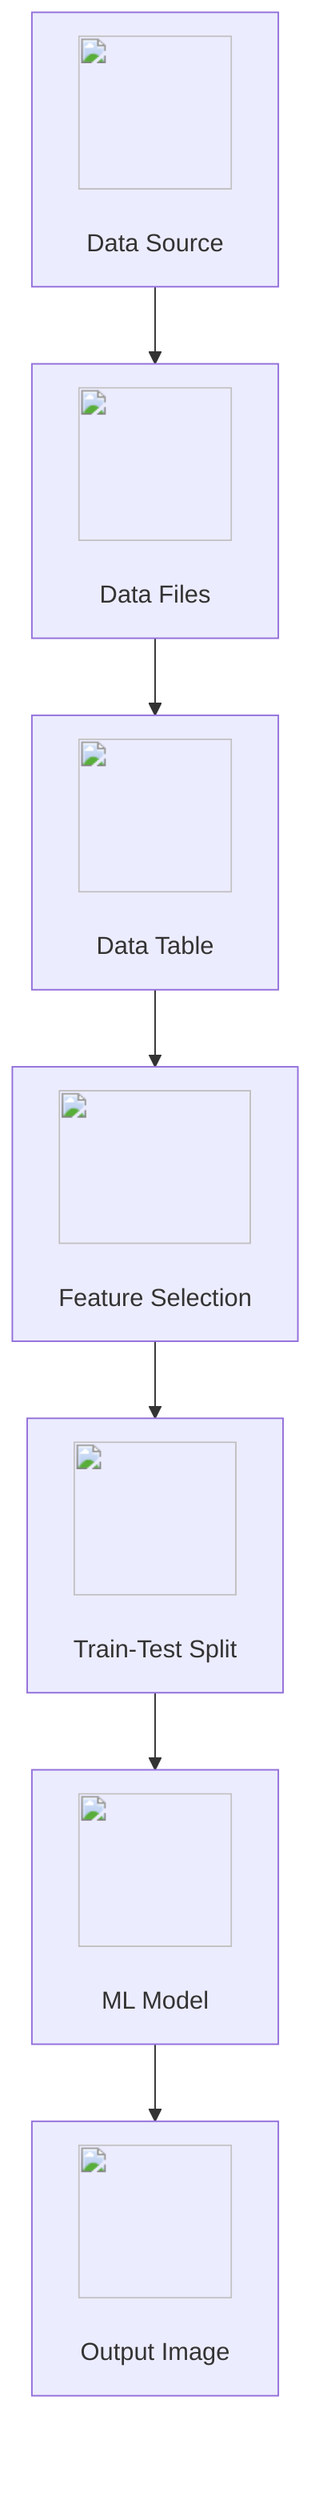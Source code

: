 graph TD
    A["<img src='icons/database.svg' width=100 height=100/> <br/> Data Source"] --> B["<img src='icons/file.svg' width=100 height=100/> <br/> Data Files"]
    B --> C["<img src='icons/table.svg' width=100 height=100/> <br/> Data Table"]
    C --> D["<img src='icons/column_split.svg' width=100 height=100/> <br/> Feature Selection"]
    D --> E["<img src='icons/row_split.svg' width=100 height=100/> <br/> Train-Test Split"]
    E --> F["<img src='icons/brain.svg' width=100 height=100/> <br/> ML Model"]
    F --> G["<img src='icons/image.svg' width=100 height=100/> <br/> Output Image"]